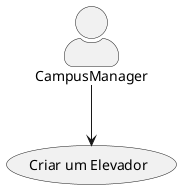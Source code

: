 @startuml
skinparam actorStyle awesome
:CampusManager: --> (Use)

"Criar um Elevador" as (Use)

@enduml
